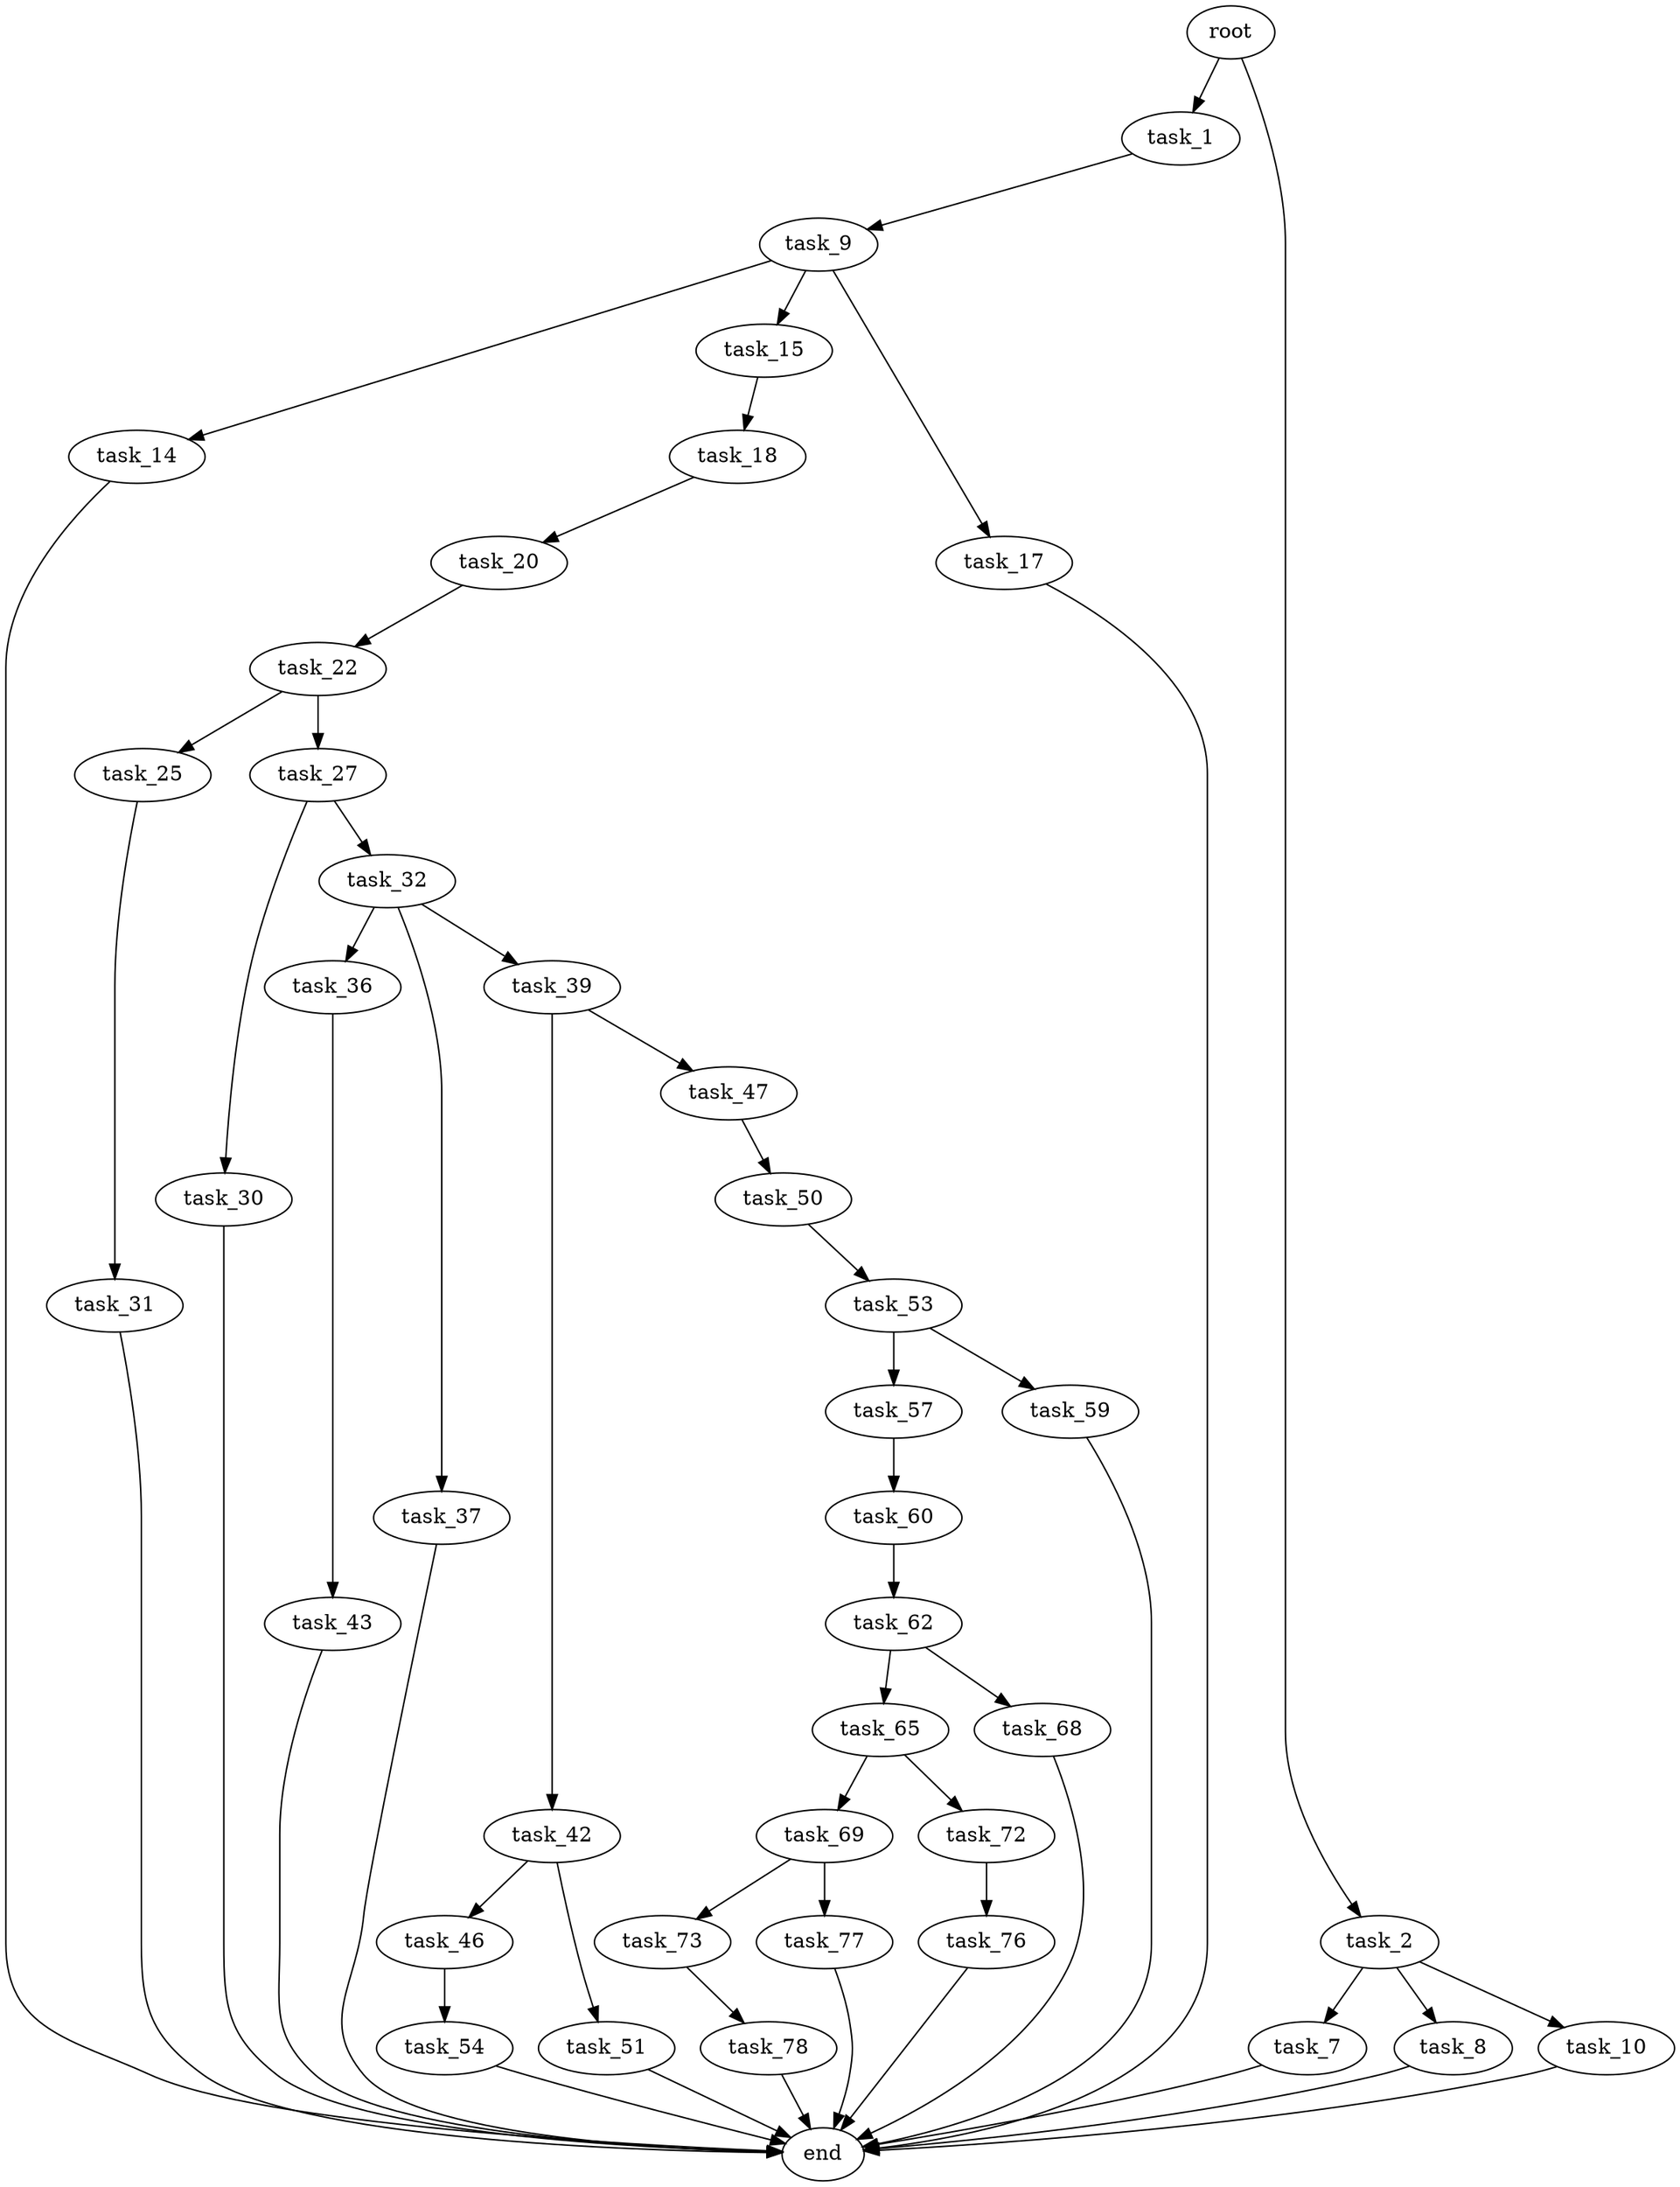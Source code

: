 digraph G {
  root [size="0.000000"];
  task_1 [size="143729534399.000000"];
  task_2 [size="75058177417.000000"];
  task_7 [size="128525604191.000000"];
  task_8 [size="155684100443.000000"];
  task_9 [size="1073741824000.000000"];
  task_10 [size="68719476736.000000"];
  task_14 [size="743118236113.000000"];
  task_15 [size="68719476736.000000"];
  task_17 [size="4777699482.000000"];
  task_18 [size="27214536445.000000"];
  task_20 [size="11062674605.000000"];
  task_22 [size="2801503174.000000"];
  task_25 [size="24023246466.000000"];
  task_27 [size="15362435634.000000"];
  task_30 [size="1895001904.000000"];
  task_31 [size="121770535377.000000"];
  task_32 [size="782757789696.000000"];
  task_36 [size="50368871658.000000"];
  task_37 [size="89684272146.000000"];
  task_39 [size="8589934592.000000"];
  task_42 [size="28991029248.000000"];
  task_43 [size="8914990195.000000"];
  task_46 [size="3505408526.000000"];
  task_47 [size="40718134582.000000"];
  task_50 [size="1007172438281.000000"];
  task_51 [size="1066701581.000000"];
  task_53 [size="570445693935.000000"];
  task_54 [size="368293445632.000000"];
  task_57 [size="10995739135.000000"];
  task_59 [size="8589934592.000000"];
  task_60 [size="1099491668373.000000"];
  task_62 [size="28991029248.000000"];
  task_65 [size="1073741824000.000000"];
  task_68 [size="134217728000.000000"];
  task_69 [size="134217728000.000000"];
  task_72 [size="231928233984.000000"];
  task_73 [size="440076783126.000000"];
  task_76 [size="77019455825.000000"];
  task_77 [size="1073741824000.000000"];
  task_78 [size="8589934592.000000"];
  end [size="0.000000"];

  root -> task_1 [size="1.000000"];
  root -> task_2 [size="1.000000"];
  task_1 -> task_9 [size="411041792.000000"];
  task_2 -> task_7 [size="209715200.000000"];
  task_2 -> task_8 [size="209715200.000000"];
  task_2 -> task_10 [size="209715200.000000"];
  task_7 -> end [size="1.000000"];
  task_8 -> end [size="1.000000"];
  task_9 -> task_14 [size="838860800.000000"];
  task_9 -> task_15 [size="838860800.000000"];
  task_9 -> task_17 [size="838860800.000000"];
  task_10 -> end [size="1.000000"];
  task_14 -> end [size="1.000000"];
  task_15 -> task_18 [size="134217728.000000"];
  task_17 -> end [size="1.000000"];
  task_18 -> task_20 [size="679477248.000000"];
  task_20 -> task_22 [size="411041792.000000"];
  task_22 -> task_25 [size="134217728.000000"];
  task_22 -> task_27 [size="134217728.000000"];
  task_25 -> task_31 [size="536870912.000000"];
  task_27 -> task_30 [size="411041792.000000"];
  task_27 -> task_32 [size="411041792.000000"];
  task_30 -> end [size="1.000000"];
  task_31 -> end [size="1.000000"];
  task_32 -> task_36 [size="679477248.000000"];
  task_32 -> task_37 [size="679477248.000000"];
  task_32 -> task_39 [size="679477248.000000"];
  task_36 -> task_43 [size="838860800.000000"];
  task_37 -> end [size="1.000000"];
  task_39 -> task_42 [size="33554432.000000"];
  task_39 -> task_47 [size="33554432.000000"];
  task_42 -> task_46 [size="75497472.000000"];
  task_42 -> task_51 [size="75497472.000000"];
  task_43 -> end [size="1.000000"];
  task_46 -> task_54 [size="301989888.000000"];
  task_47 -> task_50 [size="75497472.000000"];
  task_50 -> task_53 [size="838860800.000000"];
  task_51 -> end [size="1.000000"];
  task_53 -> task_57 [size="536870912.000000"];
  task_53 -> task_59 [size="536870912.000000"];
  task_54 -> end [size="1.000000"];
  task_57 -> task_60 [size="536870912.000000"];
  task_59 -> end [size="1.000000"];
  task_60 -> task_62 [size="679477248.000000"];
  task_62 -> task_65 [size="75497472.000000"];
  task_62 -> task_68 [size="75497472.000000"];
  task_65 -> task_69 [size="838860800.000000"];
  task_65 -> task_72 [size="838860800.000000"];
  task_68 -> end [size="1.000000"];
  task_69 -> task_73 [size="209715200.000000"];
  task_69 -> task_77 [size="209715200.000000"];
  task_72 -> task_76 [size="301989888.000000"];
  task_73 -> task_78 [size="301989888.000000"];
  task_76 -> end [size="1.000000"];
  task_77 -> end [size="1.000000"];
  task_78 -> end [size="1.000000"];
}
